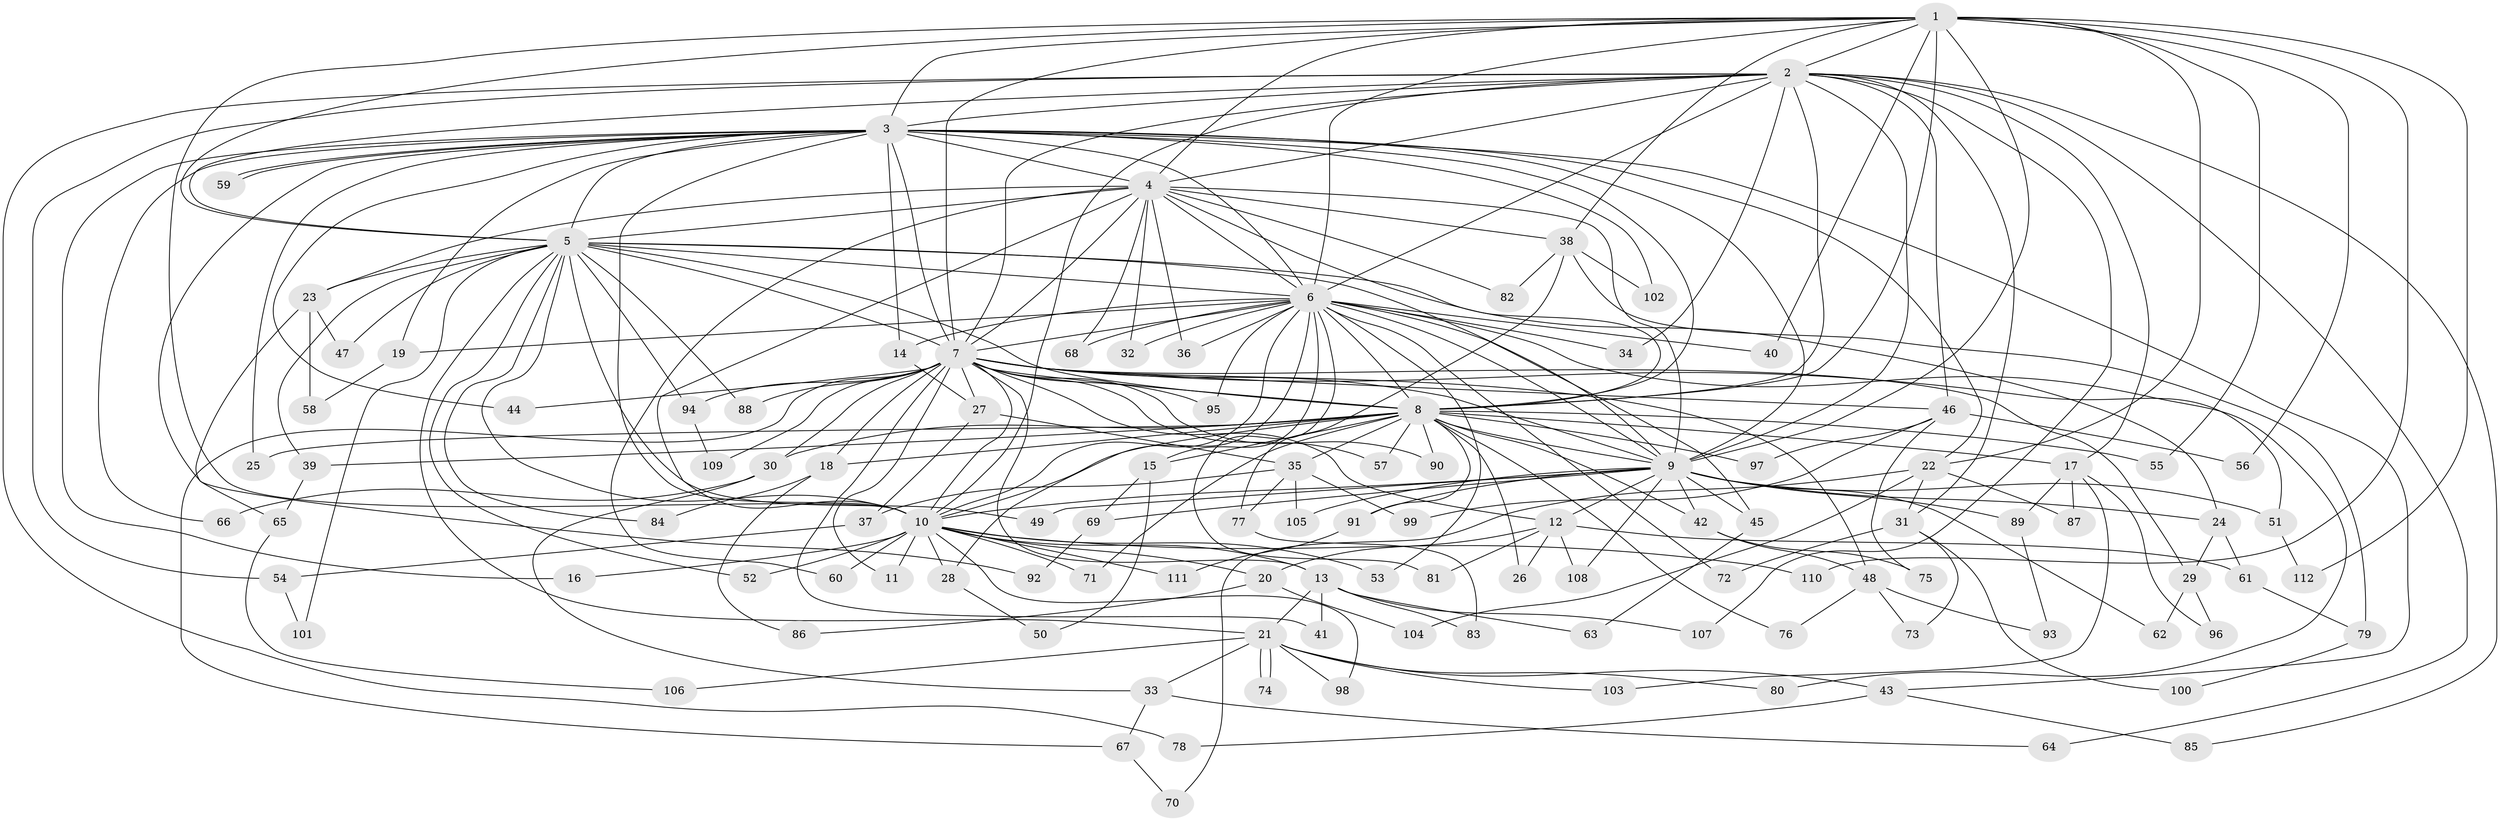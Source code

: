 // coarse degree distribution, {3: 0.15555555555555556, 17: 0.044444444444444446, 2: 0.17777777777777778, 19: 0.022222222222222223, 5: 0.13333333333333333, 1: 0.044444444444444446, 12: 0.022222222222222223, 6: 0.1111111111111111, 4: 0.1111111111111111, 7: 0.044444444444444446, 15: 0.022222222222222223, 20: 0.022222222222222223, 9: 0.022222222222222223, 14: 0.022222222222222223, 18: 0.022222222222222223, 16: 0.022222222222222223}
// Generated by graph-tools (version 1.1) at 2025/36/03/04/25 23:36:20]
// undirected, 112 vertices, 249 edges
graph export_dot {
  node [color=gray90,style=filled];
  1;
  2;
  3;
  4;
  5;
  6;
  7;
  8;
  9;
  10;
  11;
  12;
  13;
  14;
  15;
  16;
  17;
  18;
  19;
  20;
  21;
  22;
  23;
  24;
  25;
  26;
  27;
  28;
  29;
  30;
  31;
  32;
  33;
  34;
  35;
  36;
  37;
  38;
  39;
  40;
  41;
  42;
  43;
  44;
  45;
  46;
  47;
  48;
  49;
  50;
  51;
  52;
  53;
  54;
  55;
  56;
  57;
  58;
  59;
  60;
  61;
  62;
  63;
  64;
  65;
  66;
  67;
  68;
  69;
  70;
  71;
  72;
  73;
  74;
  75;
  76;
  77;
  78;
  79;
  80;
  81;
  82;
  83;
  84;
  85;
  86;
  87;
  88;
  89;
  90;
  91;
  92;
  93;
  94;
  95;
  96;
  97;
  98;
  99;
  100;
  101;
  102;
  103;
  104;
  105;
  106;
  107;
  108;
  109;
  110;
  111;
  112;
  1 -- 2;
  1 -- 3;
  1 -- 4;
  1 -- 5;
  1 -- 6;
  1 -- 7;
  1 -- 8;
  1 -- 9;
  1 -- 10;
  1 -- 22;
  1 -- 38;
  1 -- 40;
  1 -- 55;
  1 -- 56;
  1 -- 110;
  1 -- 112;
  2 -- 3;
  2 -- 4;
  2 -- 5;
  2 -- 6;
  2 -- 7;
  2 -- 8;
  2 -- 9;
  2 -- 10;
  2 -- 17;
  2 -- 31;
  2 -- 34;
  2 -- 46;
  2 -- 54;
  2 -- 64;
  2 -- 78;
  2 -- 85;
  2 -- 107;
  3 -- 4;
  3 -- 5;
  3 -- 6;
  3 -- 7;
  3 -- 8;
  3 -- 9;
  3 -- 10;
  3 -- 14;
  3 -- 16;
  3 -- 19;
  3 -- 22;
  3 -- 25;
  3 -- 43;
  3 -- 44;
  3 -- 59;
  3 -- 59;
  3 -- 66;
  3 -- 92;
  3 -- 102;
  4 -- 5;
  4 -- 6;
  4 -- 7;
  4 -- 8;
  4 -- 9;
  4 -- 10;
  4 -- 23;
  4 -- 32;
  4 -- 36;
  4 -- 38;
  4 -- 60;
  4 -- 68;
  4 -- 82;
  5 -- 6;
  5 -- 7;
  5 -- 8;
  5 -- 9;
  5 -- 10;
  5 -- 21;
  5 -- 23;
  5 -- 24;
  5 -- 39;
  5 -- 47;
  5 -- 49;
  5 -- 52;
  5 -- 84;
  5 -- 88;
  5 -- 94;
  5 -- 101;
  6 -- 7;
  6 -- 8;
  6 -- 9;
  6 -- 10;
  6 -- 14;
  6 -- 15;
  6 -- 19;
  6 -- 28;
  6 -- 32;
  6 -- 34;
  6 -- 36;
  6 -- 40;
  6 -- 45;
  6 -- 53;
  6 -- 68;
  6 -- 72;
  6 -- 80;
  6 -- 81;
  6 -- 95;
  7 -- 8;
  7 -- 9;
  7 -- 10;
  7 -- 11;
  7 -- 12;
  7 -- 13;
  7 -- 18;
  7 -- 27;
  7 -- 29;
  7 -- 30;
  7 -- 41;
  7 -- 44;
  7 -- 46;
  7 -- 48;
  7 -- 51;
  7 -- 57;
  7 -- 67;
  7 -- 88;
  7 -- 90;
  7 -- 94;
  7 -- 95;
  7 -- 109;
  8 -- 9;
  8 -- 10;
  8 -- 15;
  8 -- 17;
  8 -- 18;
  8 -- 25;
  8 -- 26;
  8 -- 30;
  8 -- 35;
  8 -- 39;
  8 -- 42;
  8 -- 55;
  8 -- 57;
  8 -- 71;
  8 -- 76;
  8 -- 90;
  8 -- 91;
  8 -- 97;
  9 -- 10;
  9 -- 12;
  9 -- 24;
  9 -- 42;
  9 -- 45;
  9 -- 49;
  9 -- 51;
  9 -- 62;
  9 -- 69;
  9 -- 89;
  9 -- 91;
  9 -- 105;
  9 -- 108;
  10 -- 11;
  10 -- 13;
  10 -- 16;
  10 -- 20;
  10 -- 28;
  10 -- 52;
  10 -- 53;
  10 -- 60;
  10 -- 71;
  10 -- 98;
  10 -- 110;
  10 -- 111;
  12 -- 20;
  12 -- 26;
  12 -- 61;
  12 -- 81;
  12 -- 108;
  13 -- 21;
  13 -- 41;
  13 -- 63;
  13 -- 83;
  13 -- 107;
  14 -- 27;
  15 -- 50;
  15 -- 69;
  17 -- 87;
  17 -- 89;
  17 -- 96;
  17 -- 103;
  18 -- 84;
  18 -- 86;
  19 -- 58;
  20 -- 86;
  20 -- 104;
  21 -- 33;
  21 -- 43;
  21 -- 74;
  21 -- 74;
  21 -- 80;
  21 -- 98;
  21 -- 103;
  21 -- 106;
  22 -- 31;
  22 -- 70;
  22 -- 87;
  22 -- 104;
  23 -- 47;
  23 -- 58;
  23 -- 65;
  24 -- 29;
  24 -- 61;
  27 -- 35;
  27 -- 37;
  28 -- 50;
  29 -- 62;
  29 -- 96;
  30 -- 33;
  30 -- 66;
  31 -- 72;
  31 -- 73;
  31 -- 100;
  33 -- 64;
  33 -- 67;
  35 -- 37;
  35 -- 77;
  35 -- 99;
  35 -- 105;
  37 -- 54;
  38 -- 77;
  38 -- 79;
  38 -- 82;
  38 -- 102;
  39 -- 65;
  42 -- 48;
  42 -- 75;
  43 -- 78;
  43 -- 85;
  45 -- 63;
  46 -- 56;
  46 -- 75;
  46 -- 97;
  46 -- 99;
  48 -- 73;
  48 -- 76;
  48 -- 93;
  51 -- 112;
  54 -- 101;
  61 -- 79;
  65 -- 106;
  67 -- 70;
  69 -- 92;
  77 -- 83;
  79 -- 100;
  89 -- 93;
  91 -- 111;
  94 -- 109;
}

